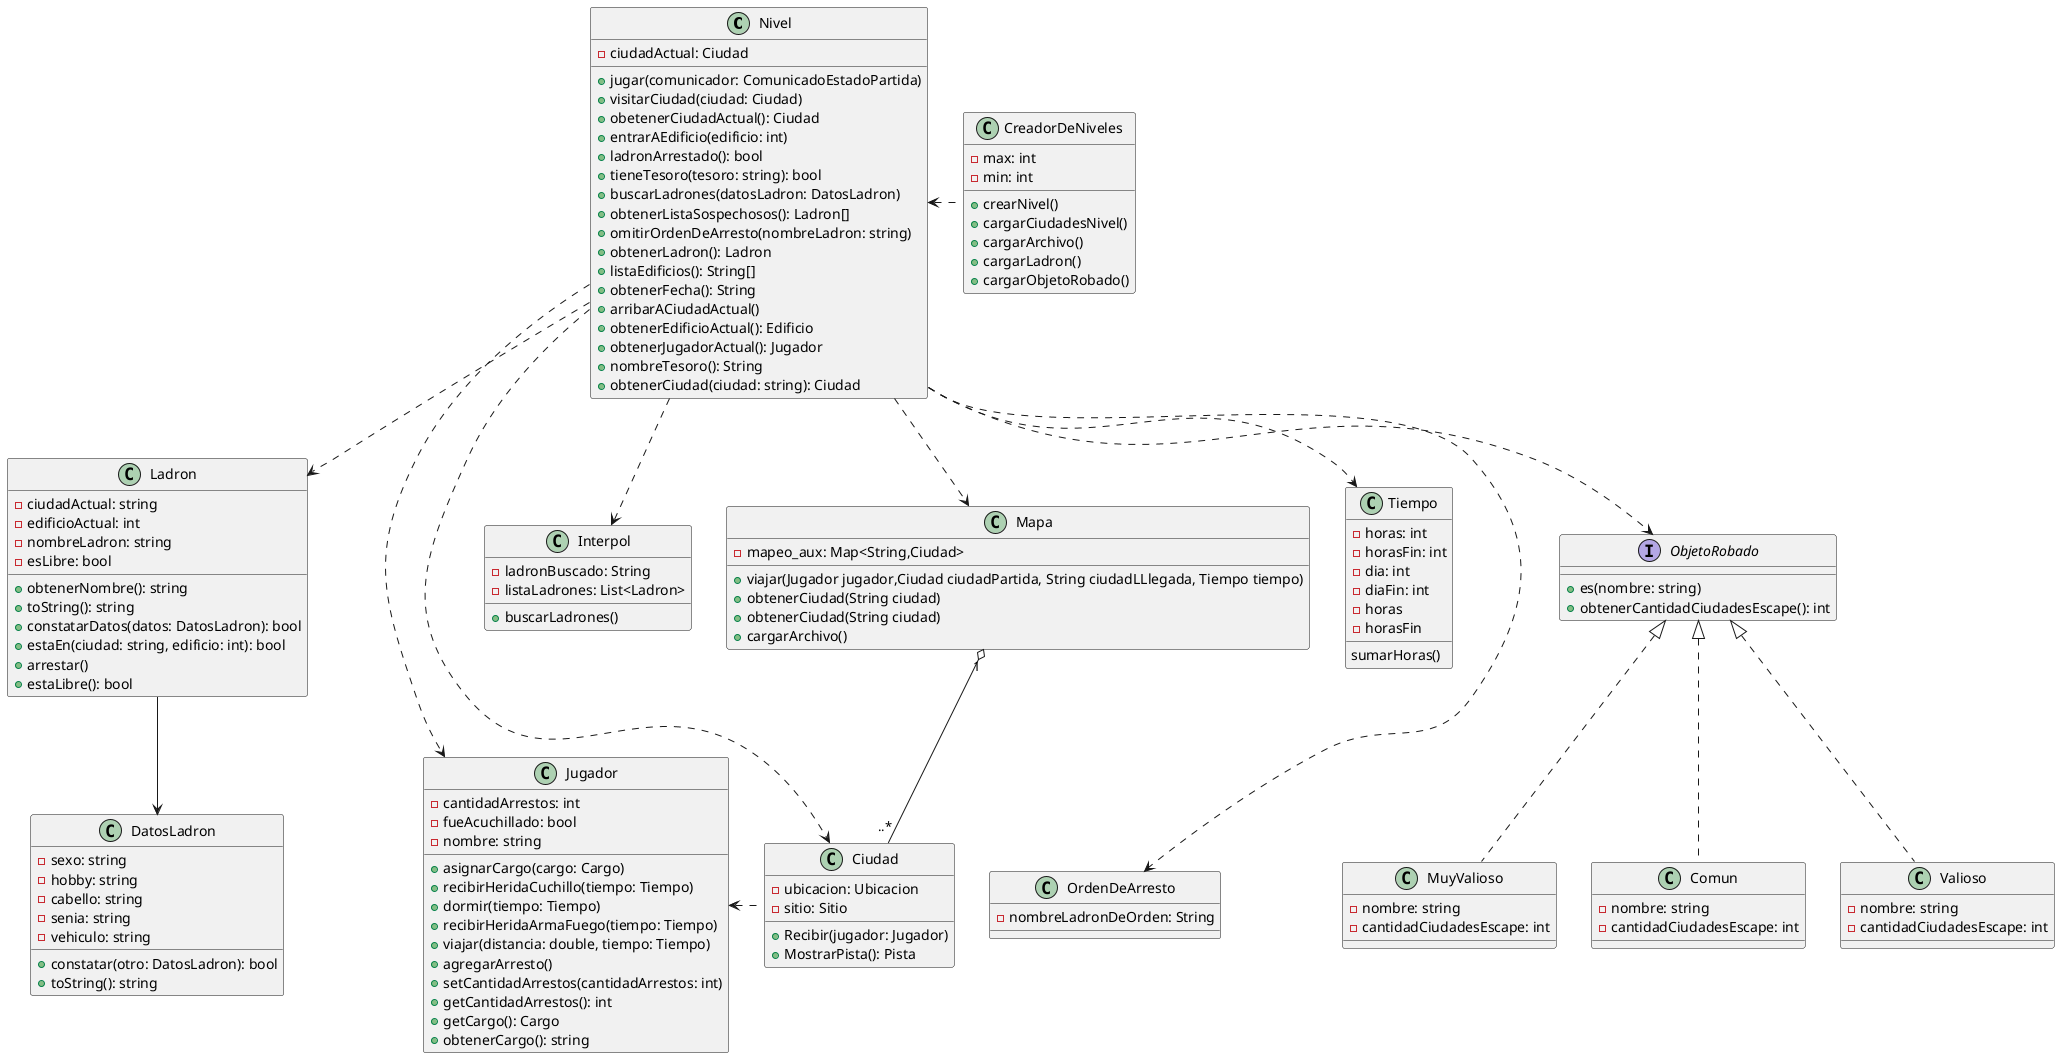 @startuml algoThief

together {
    class Nivel {
        - ciudadActual: Ciudad
        + jugar(comunicador: ComunicadoEstadoPartida)
        + visitarCiudad(ciudad: Ciudad)
        + obetenerCiudadActual(): Ciudad
        + entrarAEdificio(edificio: int)
        + ladronArrestado(): bool
        + tieneTesoro(tesoro: string): bool
        + buscarLadrones(datosLadron: DatosLadron)
        + obtenerListaSospechosos(): Ladron[]
        + omitirOrdenDeArresto(nombreLadron: string)
        + obtenerLadron(): Ladron
        + listaEdificios(): String[]
        + obtenerFecha(): String
        + arribarACiudadActual()
        + obtenerEdificioActual(): Edificio
        + obtenerJugadorActual(): Jugador
        + nombreTesoro(): String
        + obtenerCiudad(ciudad: string): Ciudad
    }

    class CreadorDeNiveles {
        - max: int
        - min: int
        + crearNivel()
        + cargarCiudadesNivel()
        + cargarArchivo()
        + cargarLadron()
        + cargarObjetoRobado()
    }
}

together {
    class Jugador {
        - cantidadArrestos: int
        - fueAcuchillado: bool
        - nombre: string
        + asignarCargo(cargo: Cargo)
        + recibirHeridaCuchillo(tiempo: Tiempo)
        + dormir(tiempo: Tiempo)
        + recibirHeridaArmaFuego(tiempo: Tiempo)
        + viajar(distancia: double, tiempo: Tiempo)
        + agregarArresto()
        + setCantidadArrestos(cantidadArrestos: int)
        + getCantidadArrestos(): int
        + getCargo(): Cargo
        + obtenerCargo(): string
    }

    class Ciudad {
        - ubicacion: Ubicacion
        - sitio: Sitio
        + Recibir(jugador: Jugador)
        + MostrarPista(): Pista
    }

    class OrdenDeArresto{
    - nombreLadronDeOrden: String
    }
}

class Ladron {
    - ciudadActual: string
    - edificioActual: int
    - nombreLadron: string
    - esLibre: bool
    + obtenerNombre(): string
    + toString(): string
    + constatarDatos(datos: DatosLadron): bool
    + estaEn(ciudad: string, edificio: int): bool
    + arrestar()
    + estaLibre(): bool
}

class Interpol {
    - ladronBuscado: String
    - listaLadrones: List<Ladron>
    + buscarLadrones()
}

class Mapa {
    - mapeo_aux: Map<String,Ciudad>
    + viajar(Jugador jugador,Ciudad ciudadPartida, String ciudadLLlegada, Tiempo tiempo)
    + obtenerCiudad(String ciudad)
    + obtenerCiudad(String ciudad)
    + cargarArchivo()
}



class Tiempo {
    - horas: int
    - horasFin: int
    - dia: int
    - diaFin: int
}

class Ladron{}
class DatosLadron{
    - sexo: string
    - hobby: string
    - cabello: string
    - senia: string
    - vehiculo: string
    + constatar(otro: DatosLadron): bool
    + toString(): string
}

interface ObjetoRobado{
    + es(nombre: string)
    + obtenerCantidadCiudadesEscape(): int
}
class Comun{
    - nombre: string
    - cantidadCiudadesEscape: int
}
class Valioso{
    - nombre: string
    - cantidadCiudadesEscape: int
}
class MuyValioso{
    - nombre: string
    - cantidadCiudadesEscape: int
}

class Tiempo {
    - horas
    - horasFin
    sumarHoras()
}

Ladron --> DatosLadron

ObjetoRobado <|.. Comun
ObjetoRobado <|.. Valioso
ObjetoRobado <|.. MuyValioso

Nivel ..> Ciudad
Nivel ..> Ladron
Nivel ..> Interpol
Nivel ..> OrdenDeArresto
Nivel ..> Mapa
Nivel ..> Tiempo
Nivel ..> ObjetoRobado
Mapa "1" o-- "..*"Ciudad

CreadorDeNiveles .left> Nivel
Jugador <.up. Nivel

Jugador <. Ciudad


@enduml